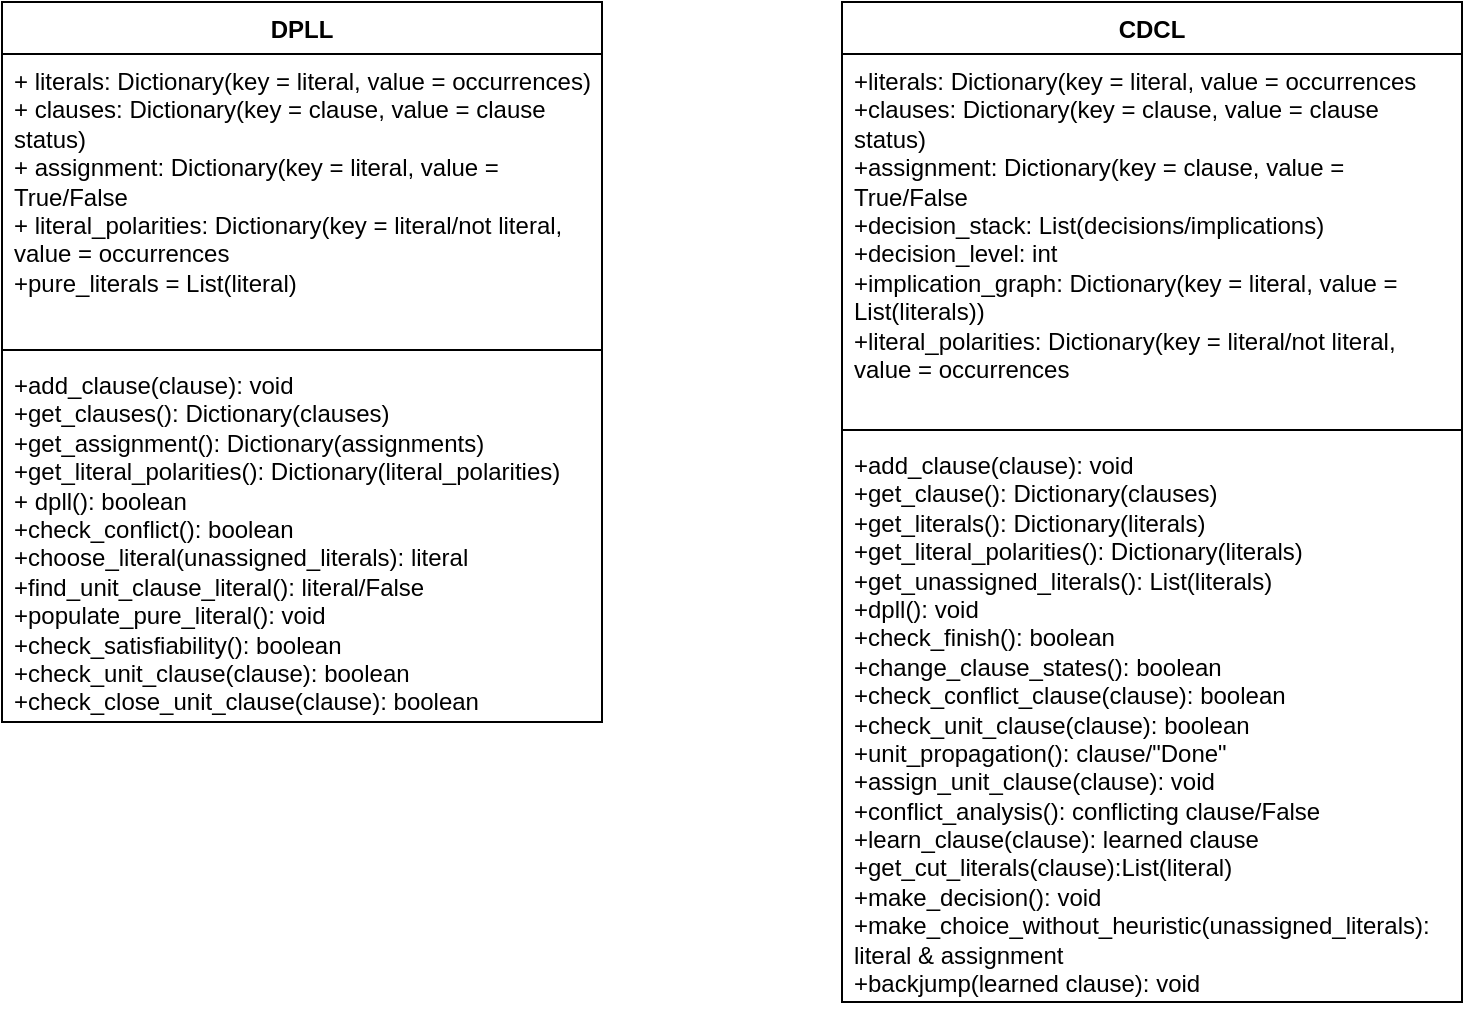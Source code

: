 <mxfile version="24.6.4" type="device">
  <diagram name="Page-1" id="5FcmyF8UOshukP_bfsAU">
    <mxGraphModel dx="1877" dy="556" grid="1" gridSize="10" guides="1" tooltips="1" connect="1" arrows="1" fold="1" page="1" pageScale="1" pageWidth="827" pageHeight="1169" math="0" shadow="0">
      <root>
        <mxCell id="0" />
        <mxCell id="1" parent="0" />
        <mxCell id="7_SCH06HnqFM4idJNi_U-1" value="DPLL" style="swimlane;fontStyle=1;align=center;verticalAlign=top;childLayout=stackLayout;horizontal=1;startSize=26;horizontalStack=0;resizeParent=1;resizeParentMax=0;resizeLast=0;collapsible=1;marginBottom=0;whiteSpace=wrap;html=1;" vertex="1" parent="1">
          <mxGeometry x="-20" y="90" width="300" height="360" as="geometry" />
        </mxCell>
        <mxCell id="7_SCH06HnqFM4idJNi_U-2" value="+ literals: Dictionary(key = literal, value = occurrences)&lt;div&gt;+ clauses: Dictionary(key = clause, value = clause status)&lt;/div&gt;&lt;div&gt;+ assignment: Dictionary(key = literal, value = True/False&amp;nbsp;&lt;/div&gt;&lt;div&gt;+ literal_polarities: Dictionary(key = literal/not literal, value = occurrences&lt;/div&gt;&lt;div&gt;+pure_literals = List(literal)&lt;/div&gt;" style="text;strokeColor=none;fillColor=none;align=left;verticalAlign=top;spacingLeft=4;spacingRight=4;overflow=hidden;rotatable=0;points=[[0,0.5],[1,0.5]];portConstraint=eastwest;whiteSpace=wrap;html=1;" vertex="1" parent="7_SCH06HnqFM4idJNi_U-1">
          <mxGeometry y="26" width="300" height="144" as="geometry" />
        </mxCell>
        <mxCell id="7_SCH06HnqFM4idJNi_U-3" value="" style="line;strokeWidth=1;fillColor=none;align=left;verticalAlign=middle;spacingTop=-1;spacingLeft=3;spacingRight=3;rotatable=0;labelPosition=right;points=[];portConstraint=eastwest;strokeColor=inherit;" vertex="1" parent="7_SCH06HnqFM4idJNi_U-1">
          <mxGeometry y="170" width="300" height="8" as="geometry" />
        </mxCell>
        <mxCell id="7_SCH06HnqFM4idJNi_U-4" value="+add_clause(clause): void&lt;div&gt;+get_clauses(): Dictionary(clauses)&lt;/div&gt;&lt;div&gt;+get_assignment(): Dictionary(assignments)&lt;/div&gt;&lt;div&gt;+get_literal_polarities(): Dictionary(literal_polarities)&lt;/div&gt;&lt;div&gt;+ dpll(): boolean&lt;/div&gt;&lt;div&gt;+check_conflict(): boolean&amp;nbsp;&lt;/div&gt;&lt;div&gt;+choose_literal(unassigned_literals): literal&lt;/div&gt;&lt;div&gt;+find_unit_clause_literal(): literal/False&lt;/div&gt;&lt;div&gt;+populate_pure_literal(): void&lt;/div&gt;&lt;div&gt;+check_satisfiability(): boolean&lt;/div&gt;&lt;div&gt;+check_unit_clause(clause): boolean&lt;/div&gt;&lt;div&gt;+check_close_unit_clause(clause): boolean&lt;/div&gt;&lt;div&gt;&lt;br&gt;&lt;/div&gt;&lt;div&gt;&lt;br&gt;&lt;/div&gt;" style="text;strokeColor=none;fillColor=none;align=left;verticalAlign=top;spacingLeft=4;spacingRight=4;overflow=hidden;rotatable=0;points=[[0,0.5],[1,0.5]];portConstraint=eastwest;whiteSpace=wrap;html=1;" vertex="1" parent="7_SCH06HnqFM4idJNi_U-1">
          <mxGeometry y="178" width="300" height="182" as="geometry" />
        </mxCell>
        <mxCell id="7_SCH06HnqFM4idJNi_U-9" value="CDCL" style="swimlane;fontStyle=1;align=center;verticalAlign=top;childLayout=stackLayout;horizontal=1;startSize=26;horizontalStack=0;resizeParent=1;resizeParentMax=0;resizeLast=0;collapsible=1;marginBottom=0;whiteSpace=wrap;html=1;" vertex="1" parent="1">
          <mxGeometry x="400" y="90" width="310" height="500" as="geometry" />
        </mxCell>
        <mxCell id="7_SCH06HnqFM4idJNi_U-10" value="+literals: Dictionary(key = literal, value = occurrences&lt;div&gt;+clauses: Dictionary(key = clause, value = clause status)&lt;/div&gt;&lt;div&gt;+assignment: Dictionary(key = clause, value = True/False&lt;/div&gt;&lt;div&gt;+decision_stack: List(decisions/implications)&lt;/div&gt;&lt;div&gt;+decision_level: int&lt;/div&gt;&lt;div&gt;+implication_graph: Dictionary(key = literal, value = List(literals))&lt;/div&gt;&lt;div&gt;+literal_polarities: Dictionary(key = literal/not literal, value = occurrences&lt;/div&gt;&lt;div&gt;&lt;br&gt;&lt;/div&gt;" style="text;strokeColor=none;fillColor=none;align=left;verticalAlign=top;spacingLeft=4;spacingRight=4;overflow=hidden;rotatable=0;points=[[0,0.5],[1,0.5]];portConstraint=eastwest;whiteSpace=wrap;html=1;" vertex="1" parent="7_SCH06HnqFM4idJNi_U-9">
          <mxGeometry y="26" width="310" height="184" as="geometry" />
        </mxCell>
        <mxCell id="7_SCH06HnqFM4idJNi_U-11" value="" style="line;strokeWidth=1;fillColor=none;align=left;verticalAlign=middle;spacingTop=-1;spacingLeft=3;spacingRight=3;rotatable=0;labelPosition=right;points=[];portConstraint=eastwest;strokeColor=inherit;" vertex="1" parent="7_SCH06HnqFM4idJNi_U-9">
          <mxGeometry y="210" width="310" height="8" as="geometry" />
        </mxCell>
        <mxCell id="7_SCH06HnqFM4idJNi_U-12" value="+add_clause(clause): void&lt;div&gt;+get_clause(): Dictionary(clauses)&lt;/div&gt;&lt;div&gt;+get_literals(): Dictionary(literals)&lt;/div&gt;&lt;div&gt;+get_literal_polarities(): Dictionary(literals)&lt;/div&gt;&lt;div&gt;+get_unassigned_literals(): List(literals)&lt;/div&gt;&lt;div&gt;+dpll(): void&lt;/div&gt;&lt;div&gt;+check_finish(): boolean&lt;/div&gt;&lt;div&gt;+change_clause_states(): boolean&lt;/div&gt;&lt;div&gt;+check_conflict_clause(clause): boolean&amp;nbsp;&lt;/div&gt;&lt;div&gt;+check_unit_clause(clause): boolean&lt;/div&gt;&lt;div&gt;+unit_propagation(): clause/&quot;Done&quot;&lt;/div&gt;&lt;div&gt;+assign_unit_clause(clause): void&amp;nbsp;&lt;/div&gt;&lt;div&gt;+conflict_analysis(): conflicting clause/False&lt;/div&gt;&lt;div&gt;+learn_clause(clause): learned clause&lt;/div&gt;&lt;div&gt;+get_cut_literals(clause):List(literal)&lt;/div&gt;&lt;div&gt;+make_decision(): void&lt;/div&gt;&lt;div&gt;+make_choice_without_heuristic(unassigned_literals): literal &amp;amp; assignment&lt;/div&gt;&lt;div&gt;+backjump(learned clause): void&lt;/div&gt;&lt;div&gt;&lt;br&gt;&lt;/div&gt;" style="text;strokeColor=none;fillColor=none;align=left;verticalAlign=top;spacingLeft=4;spacingRight=4;overflow=hidden;rotatable=0;points=[[0,0.5],[1,0.5]];portConstraint=eastwest;whiteSpace=wrap;html=1;" vertex="1" parent="7_SCH06HnqFM4idJNi_U-9">
          <mxGeometry y="218" width="310" height="282" as="geometry" />
        </mxCell>
      </root>
    </mxGraphModel>
  </diagram>
</mxfile>
